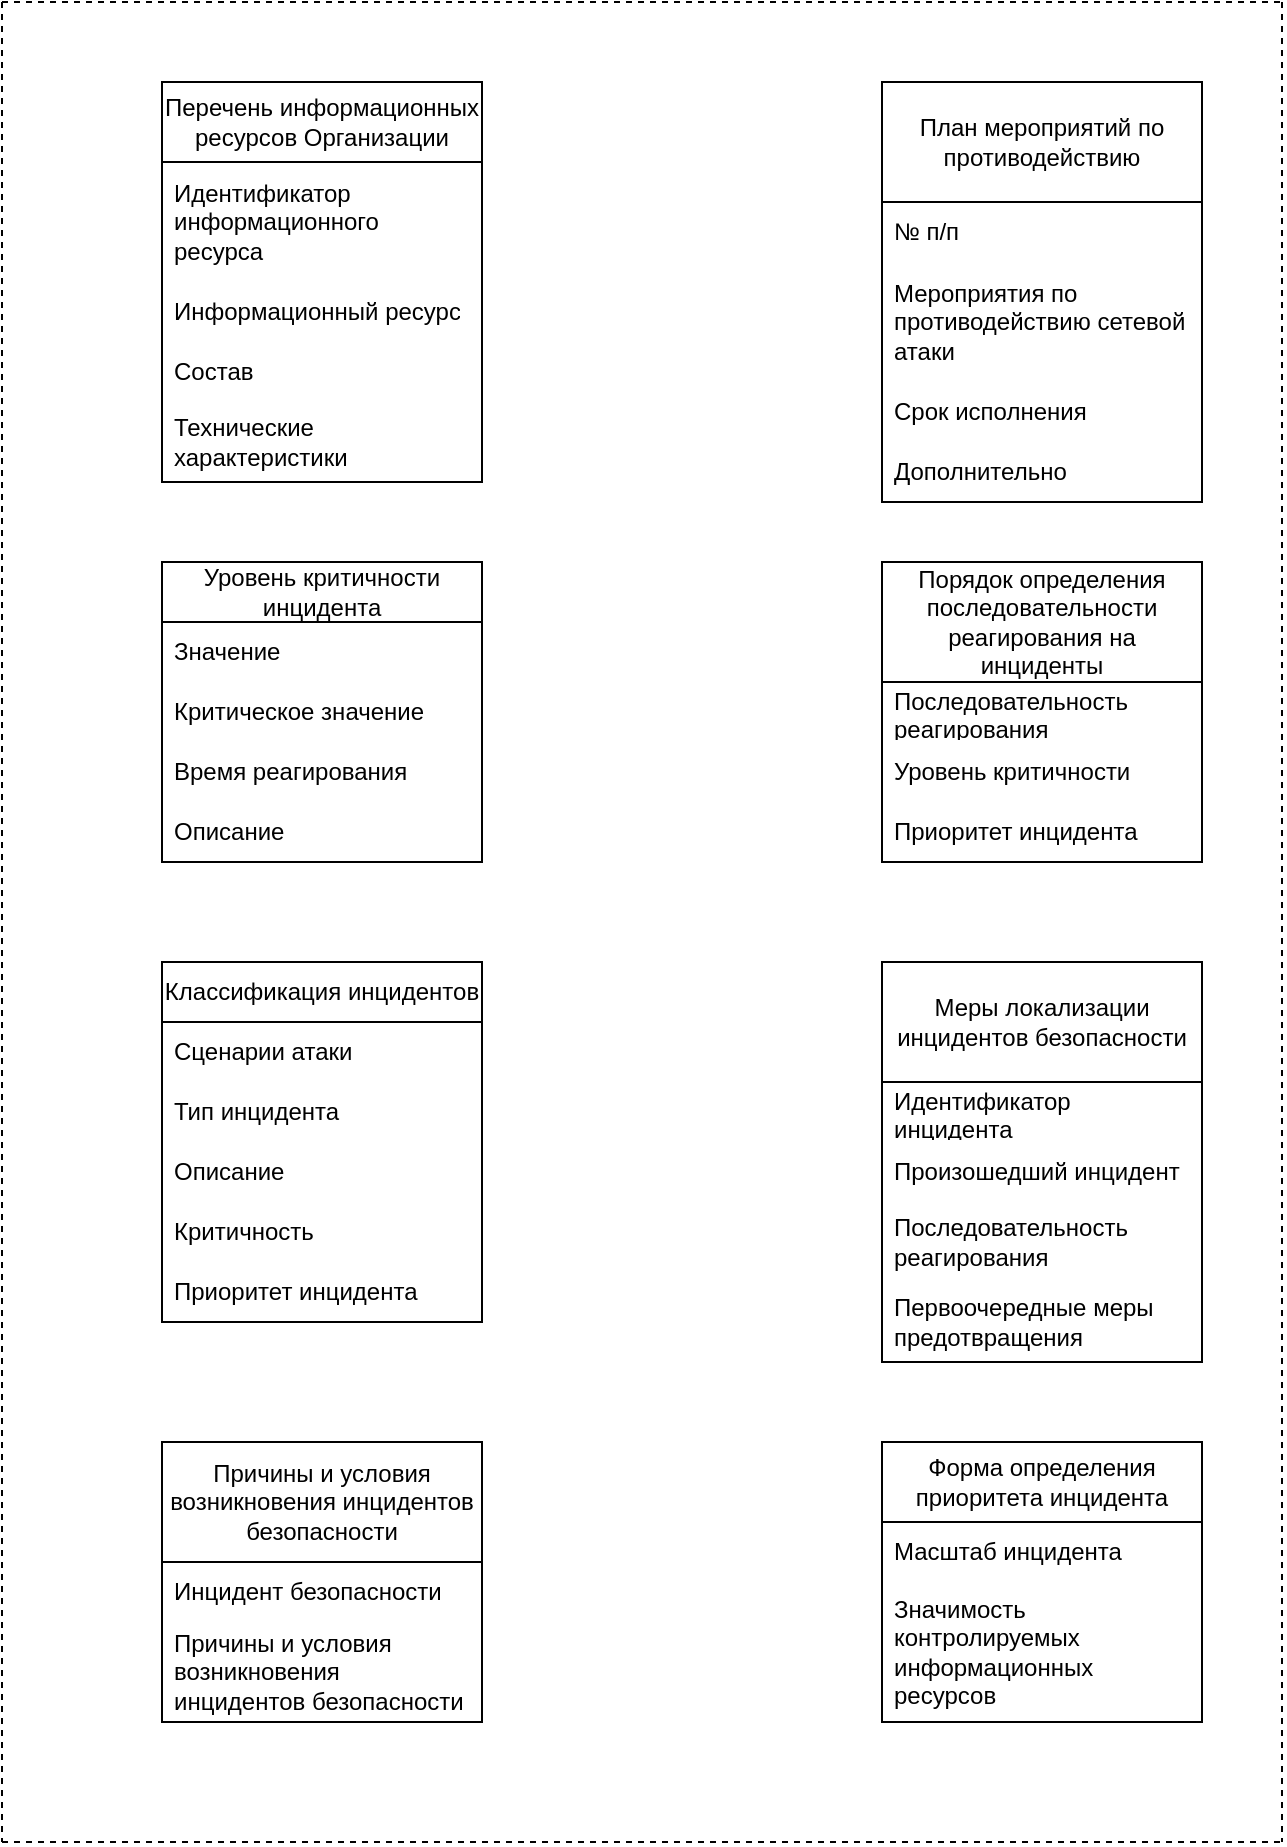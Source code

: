 <mxfile version="24.8.6">
  <diagram id="XmhMLrY5rcQZFRlhpqio" name="Страница — 1">
    <mxGraphModel dx="1290" dy="567" grid="1" gridSize="10" guides="1" tooltips="1" connect="1" arrows="1" fold="1" page="1" pageScale="1" pageWidth="827" pageHeight="1169" math="0" shadow="0">
      <root>
        <mxCell id="0" />
        <mxCell id="1" parent="0" />
        <mxCell id="afDjPK45F89lLLZITFo6-1" value="" style="endArrow=none;dashed=1;html=1;rounded=0;" parent="1" edge="1">
          <mxGeometry width="50" height="50" relative="1" as="geometry">
            <mxPoint x="80" y="80" as="sourcePoint" />
            <mxPoint x="720" y="80" as="targetPoint" />
          </mxGeometry>
        </mxCell>
        <mxCell id="afDjPK45F89lLLZITFo6-2" value="" style="endArrow=none;dashed=1;html=1;rounded=0;" parent="1" edge="1">
          <mxGeometry width="50" height="50" relative="1" as="geometry">
            <mxPoint x="80" y="1000" as="sourcePoint" />
            <mxPoint x="720" y="1000" as="targetPoint" />
          </mxGeometry>
        </mxCell>
        <mxCell id="afDjPK45F89lLLZITFo6-3" value="" style="endArrow=none;dashed=1;html=1;rounded=0;" parent="1" edge="1">
          <mxGeometry width="50" height="50" relative="1" as="geometry">
            <mxPoint x="80" y="80" as="sourcePoint" />
            <mxPoint x="80" y="1000" as="targetPoint" />
          </mxGeometry>
        </mxCell>
        <mxCell id="afDjPK45F89lLLZITFo6-4" value="" style="endArrow=none;dashed=1;html=1;rounded=0;" parent="1" edge="1">
          <mxGeometry width="50" height="50" relative="1" as="geometry">
            <mxPoint x="720" y="80" as="sourcePoint" />
            <mxPoint x="720" y="1000" as="targetPoint" />
          </mxGeometry>
        </mxCell>
        <mxCell id="afDjPK45F89lLLZITFo6-5" value="Меры локализации инцидентов безопасности" style="swimlane;fontStyle=0;childLayout=stackLayout;horizontal=1;startSize=60;horizontalStack=0;resizeParent=1;resizeParentMax=0;resizeLast=0;collapsible=1;marginBottom=0;whiteSpace=wrap;html=1;" parent="1" vertex="1">
          <mxGeometry x="520" y="560" width="160" height="200" as="geometry" />
        </mxCell>
        <mxCell id="afDjPK45F89lLLZITFo6-6" value="Идентификатор инцидента" style="text;strokeColor=none;fillColor=none;align=left;verticalAlign=middle;spacingLeft=4;spacingRight=4;overflow=hidden;points=[[0,0.5],[1,0.5]];portConstraint=eastwest;rotatable=0;whiteSpace=wrap;html=1;" parent="afDjPK45F89lLLZITFo6-5" vertex="1">
          <mxGeometry y="60" width="160" height="30" as="geometry" />
        </mxCell>
        <mxCell id="afDjPK45F89lLLZITFo6-7" value="Произошедший инцидент" style="text;strokeColor=none;fillColor=none;align=left;verticalAlign=middle;spacingLeft=4;spacingRight=4;overflow=hidden;points=[[0,0.5],[1,0.5]];portConstraint=eastwest;rotatable=0;whiteSpace=wrap;html=1;" parent="afDjPK45F89lLLZITFo6-5" vertex="1">
          <mxGeometry y="90" width="160" height="30" as="geometry" />
        </mxCell>
        <mxCell id="afDjPK45F89lLLZITFo6-50" value="Последовательность реагирования" style="text;strokeColor=none;fillColor=none;align=left;verticalAlign=middle;spacingLeft=4;spacingRight=4;overflow=hidden;points=[[0,0.5],[1,0.5]];portConstraint=eastwest;rotatable=0;whiteSpace=wrap;html=1;" parent="afDjPK45F89lLLZITFo6-5" vertex="1">
          <mxGeometry y="120" width="160" height="40" as="geometry" />
        </mxCell>
        <mxCell id="afDjPK45F89lLLZITFo6-8" value="Первоочередные меры предотвращения" style="text;strokeColor=none;fillColor=none;align=left;verticalAlign=middle;spacingLeft=4;spacingRight=4;overflow=hidden;points=[[0,0.5],[1,0.5]];portConstraint=eastwest;rotatable=0;whiteSpace=wrap;html=1;" parent="afDjPK45F89lLLZITFo6-5" vertex="1">
          <mxGeometry y="160" width="160" height="40" as="geometry" />
        </mxCell>
        <mxCell id="afDjPK45F89lLLZITFo6-9" value="Классификация инцидентов" style="swimlane;fontStyle=0;childLayout=stackLayout;horizontal=1;startSize=30;horizontalStack=0;resizeParent=1;resizeParentMax=0;resizeLast=0;collapsible=1;marginBottom=0;whiteSpace=wrap;html=1;" parent="1" vertex="1">
          <mxGeometry x="160" y="560" width="160" height="180" as="geometry">
            <mxRectangle x="290" y="200" width="140" height="30" as="alternateBounds" />
          </mxGeometry>
        </mxCell>
        <mxCell id="afDjPK45F89lLLZITFo6-10" value="Сценарии атаки" style="text;strokeColor=none;fillColor=none;align=left;verticalAlign=middle;spacingLeft=4;spacingRight=4;overflow=hidden;points=[[0,0.5],[1,0.5]];portConstraint=eastwest;rotatable=0;whiteSpace=wrap;html=1;" parent="afDjPK45F89lLLZITFo6-9" vertex="1">
          <mxGeometry y="30" width="160" height="30" as="geometry" />
        </mxCell>
        <mxCell id="afDjPK45F89lLLZITFo6-11" value="&lt;div&gt;Тип инцидента&lt;/div&gt;" style="text;strokeColor=none;fillColor=none;align=left;verticalAlign=middle;spacingLeft=4;spacingRight=4;overflow=hidden;points=[[0,0.5],[1,0.5]];portConstraint=eastwest;rotatable=0;whiteSpace=wrap;html=1;" parent="afDjPK45F89lLLZITFo6-9" vertex="1">
          <mxGeometry y="60" width="160" height="30" as="geometry" />
        </mxCell>
        <mxCell id="afDjPK45F89lLLZITFo6-12" value="Описание" style="text;strokeColor=none;fillColor=none;align=left;verticalAlign=middle;spacingLeft=4;spacingRight=4;overflow=hidden;points=[[0,0.5],[1,0.5]];portConstraint=eastwest;rotatable=0;whiteSpace=wrap;html=1;" parent="afDjPK45F89lLLZITFo6-9" vertex="1">
          <mxGeometry y="90" width="160" height="30" as="geometry" />
        </mxCell>
        <mxCell id="afDjPK45F89lLLZITFo6-13" value="Критичность" style="text;strokeColor=none;fillColor=none;align=left;verticalAlign=middle;spacingLeft=4;spacingRight=4;overflow=hidden;points=[[0,0.5],[1,0.5]];portConstraint=eastwest;rotatable=0;whiteSpace=wrap;html=1;" parent="afDjPK45F89lLLZITFo6-9" vertex="1">
          <mxGeometry y="120" width="160" height="30" as="geometry" />
        </mxCell>
        <mxCell id="afDjPK45F89lLLZITFo6-38" value="Приоритет инцидента" style="text;strokeColor=none;fillColor=none;align=left;verticalAlign=middle;spacingLeft=4;spacingRight=4;overflow=hidden;points=[[0,0.5],[1,0.5]];portConstraint=eastwest;rotatable=0;whiteSpace=wrap;html=1;" parent="afDjPK45F89lLLZITFo6-9" vertex="1">
          <mxGeometry y="150" width="160" height="30" as="geometry" />
        </mxCell>
        <mxCell id="afDjPK45F89lLLZITFo6-14" value="Порядок определения последовательности реагирования на инциденты" style="swimlane;fontStyle=0;childLayout=stackLayout;horizontal=1;startSize=60;horizontalStack=0;resizeParent=1;resizeParentMax=0;resizeLast=0;collapsible=1;marginBottom=0;whiteSpace=wrap;html=1;" parent="1" vertex="1">
          <mxGeometry x="520" y="360" width="160" height="150" as="geometry">
            <mxRectangle x="520" y="360" width="200" height="60" as="alternateBounds" />
          </mxGeometry>
        </mxCell>
        <mxCell id="afDjPK45F89lLLZITFo6-15" value="Последовательность реагирования" style="text;strokeColor=none;fillColor=none;align=left;verticalAlign=middle;spacingLeft=4;spacingRight=4;overflow=hidden;points=[[0,0.5],[1,0.5]];portConstraint=eastwest;rotatable=0;whiteSpace=wrap;html=1;" parent="afDjPK45F89lLLZITFo6-14" vertex="1">
          <mxGeometry y="60" width="160" height="30" as="geometry" />
        </mxCell>
        <mxCell id="afDjPK45F89lLLZITFo6-16" value="Уровень критичности" style="text;strokeColor=none;fillColor=none;align=left;verticalAlign=middle;spacingLeft=4;spacingRight=4;overflow=hidden;points=[[0,0.5],[1,0.5]];portConstraint=eastwest;rotatable=0;whiteSpace=wrap;html=1;" parent="afDjPK45F89lLLZITFo6-14" vertex="1">
          <mxGeometry y="90" width="160" height="30" as="geometry" />
        </mxCell>
        <mxCell id="afDjPK45F89lLLZITFo6-17" value="Приоритет инцидента" style="text;strokeColor=none;fillColor=none;align=left;verticalAlign=middle;spacingLeft=4;spacingRight=4;overflow=hidden;points=[[0,0.5],[1,0.5]];portConstraint=eastwest;rotatable=0;whiteSpace=wrap;html=1;" parent="afDjPK45F89lLLZITFo6-14" vertex="1">
          <mxGeometry y="120" width="160" height="30" as="geometry" />
        </mxCell>
        <mxCell id="afDjPK45F89lLLZITFo6-18" value="План мероприятий по противодействию" style="swimlane;fontStyle=0;childLayout=stackLayout;horizontal=1;startSize=60;horizontalStack=0;resizeParent=1;resizeParentMax=0;resizeLast=0;collapsible=1;marginBottom=0;whiteSpace=wrap;html=1;" parent="1" vertex="1">
          <mxGeometry x="520" y="120" width="160" height="210" as="geometry" />
        </mxCell>
        <mxCell id="afDjPK45F89lLLZITFo6-19" value="&lt;div&gt;№&amp;nbsp;&lt;span style=&quot;background-color: initial;&quot;&gt;п/п&lt;/span&gt;&lt;/div&gt;" style="text;strokeColor=none;fillColor=none;align=left;verticalAlign=middle;spacingLeft=4;spacingRight=4;overflow=hidden;points=[[0,0.5],[1,0.5]];portConstraint=eastwest;rotatable=0;whiteSpace=wrap;html=1;" parent="afDjPK45F89lLLZITFo6-18" vertex="1">
          <mxGeometry y="60" width="160" height="30" as="geometry" />
        </mxCell>
        <mxCell id="afDjPK45F89lLLZITFo6-20" value="Мероприятия по противодействию сетевой атаки" style="text;strokeColor=none;fillColor=none;align=left;verticalAlign=middle;spacingLeft=4;spacingRight=4;overflow=hidden;points=[[0,0.5],[1,0.5]];portConstraint=eastwest;rotatable=0;whiteSpace=wrap;html=1;" parent="afDjPK45F89lLLZITFo6-18" vertex="1">
          <mxGeometry y="90" width="160" height="60" as="geometry" />
        </mxCell>
        <mxCell id="afDjPK45F89lLLZITFo6-21" value="Срок исполнения" style="text;strokeColor=none;fillColor=none;align=left;verticalAlign=middle;spacingLeft=4;spacingRight=4;overflow=hidden;points=[[0,0.5],[1,0.5]];portConstraint=eastwest;rotatable=0;whiteSpace=wrap;html=1;" parent="afDjPK45F89lLLZITFo6-18" vertex="1">
          <mxGeometry y="150" width="160" height="30" as="geometry" />
        </mxCell>
        <mxCell id="afDjPK45F89lLLZITFo6-51" value="Дополнительно" style="text;strokeColor=none;fillColor=none;align=left;verticalAlign=middle;spacingLeft=4;spacingRight=4;overflow=hidden;points=[[0,0.5],[1,0.5]];portConstraint=eastwest;rotatable=0;whiteSpace=wrap;html=1;" parent="afDjPK45F89lLLZITFo6-18" vertex="1">
          <mxGeometry y="180" width="160" height="30" as="geometry" />
        </mxCell>
        <mxCell id="afDjPK45F89lLLZITFo6-33" value="Перечень информационных ресурсов Организации" style="swimlane;fontStyle=0;childLayout=stackLayout;horizontal=1;startSize=40;horizontalStack=0;resizeParent=1;resizeParentMax=0;resizeLast=0;collapsible=1;marginBottom=0;whiteSpace=wrap;html=1;" parent="1" vertex="1">
          <mxGeometry x="160" y="120" width="160" height="200" as="geometry" />
        </mxCell>
        <mxCell id="afDjPK45F89lLLZITFo6-34" value="Идентификатор информационного ресурса" style="text;strokeColor=none;fillColor=none;align=left;verticalAlign=middle;spacingLeft=4;spacingRight=4;overflow=hidden;points=[[0,0.5],[1,0.5]];portConstraint=eastwest;rotatable=0;whiteSpace=wrap;html=1;" parent="afDjPK45F89lLLZITFo6-33" vertex="1">
          <mxGeometry y="40" width="160" height="60" as="geometry" />
        </mxCell>
        <mxCell id="afDjPK45F89lLLZITFo6-35" value="Информационный ресурс" style="text;strokeColor=none;fillColor=none;align=left;verticalAlign=middle;spacingLeft=4;spacingRight=4;overflow=hidden;points=[[0,0.5],[1,0.5]];portConstraint=eastwest;rotatable=0;whiteSpace=wrap;html=1;" parent="afDjPK45F89lLLZITFo6-33" vertex="1">
          <mxGeometry y="100" width="160" height="30" as="geometry" />
        </mxCell>
        <mxCell id="afDjPK45F89lLLZITFo6-36" value="Состав" style="text;strokeColor=none;fillColor=none;align=left;verticalAlign=middle;spacingLeft=4;spacingRight=4;overflow=hidden;points=[[0,0.5],[1,0.5]];portConstraint=eastwest;rotatable=0;whiteSpace=wrap;html=1;" parent="afDjPK45F89lLLZITFo6-33" vertex="1">
          <mxGeometry y="130" width="160" height="30" as="geometry" />
        </mxCell>
        <mxCell id="afDjPK45F89lLLZITFo6-37" value="Технические характеристики" style="text;strokeColor=none;fillColor=none;align=left;verticalAlign=middle;spacingLeft=4;spacingRight=4;overflow=hidden;points=[[0,0.5],[1,0.5]];portConstraint=eastwest;rotatable=0;whiteSpace=wrap;html=1;" parent="afDjPK45F89lLLZITFo6-33" vertex="1">
          <mxGeometry y="160" width="160" height="40" as="geometry" />
        </mxCell>
        <mxCell id="afDjPK45F89lLLZITFo6-40" value="Уровень критичности инцидента" style="swimlane;fontStyle=0;childLayout=stackLayout;horizontal=1;startSize=30;horizontalStack=0;resizeParent=1;resizeParentMax=0;resizeLast=0;collapsible=1;marginBottom=0;whiteSpace=wrap;html=1;" parent="1" vertex="1">
          <mxGeometry x="160" y="360" width="160" height="150" as="geometry" />
        </mxCell>
        <mxCell id="afDjPK45F89lLLZITFo6-41" value="&lt;div&gt;Значение&lt;/div&gt;" style="text;strokeColor=none;fillColor=none;align=left;verticalAlign=middle;spacingLeft=4;spacingRight=4;overflow=hidden;points=[[0,0.5],[1,0.5]];portConstraint=eastwest;rotatable=0;whiteSpace=wrap;html=1;" parent="afDjPK45F89lLLZITFo6-40" vertex="1">
          <mxGeometry y="30" width="160" height="30" as="geometry" />
        </mxCell>
        <mxCell id="afDjPK45F89lLLZITFo6-42" value="Критическое значение" style="text;strokeColor=none;fillColor=none;align=left;verticalAlign=middle;spacingLeft=4;spacingRight=4;overflow=hidden;points=[[0,0.5],[1,0.5]];portConstraint=eastwest;rotatable=0;whiteSpace=wrap;html=1;" parent="afDjPK45F89lLLZITFo6-40" vertex="1">
          <mxGeometry y="60" width="160" height="30" as="geometry" />
        </mxCell>
        <mxCell id="afDjPK45F89lLLZITFo6-43" value="Время реагирования" style="text;strokeColor=none;fillColor=none;align=left;verticalAlign=middle;spacingLeft=4;spacingRight=4;overflow=hidden;points=[[0,0.5],[1,0.5]];portConstraint=eastwest;rotatable=0;whiteSpace=wrap;html=1;" parent="afDjPK45F89lLLZITFo6-40" vertex="1">
          <mxGeometry y="90" width="160" height="30" as="geometry" />
        </mxCell>
        <mxCell id="afDjPK45F89lLLZITFo6-44" value="Описание" style="text;strokeColor=none;fillColor=none;align=left;verticalAlign=middle;spacingLeft=4;spacingRight=4;overflow=hidden;points=[[0,0.5],[1,0.5]];portConstraint=eastwest;rotatable=0;whiteSpace=wrap;html=1;" parent="afDjPK45F89lLLZITFo6-40" vertex="1">
          <mxGeometry y="120" width="160" height="30" as="geometry" />
        </mxCell>
        <mxCell id="afDjPK45F89lLLZITFo6-45" value="Форма определения приоритета инцидента" style="swimlane;fontStyle=0;childLayout=stackLayout;horizontal=1;startSize=40;horizontalStack=0;resizeParent=1;resizeParentMax=0;resizeLast=0;collapsible=1;marginBottom=0;whiteSpace=wrap;html=1;" parent="1" vertex="1">
          <mxGeometry x="520" y="800" width="160" height="140" as="geometry" />
        </mxCell>
        <mxCell id="afDjPK45F89lLLZITFo6-46" value="&lt;div&gt;Масштаб инцидента&lt;/div&gt;" style="text;strokeColor=none;fillColor=none;align=left;verticalAlign=middle;spacingLeft=4;spacingRight=4;overflow=hidden;points=[[0,0.5],[1,0.5]];portConstraint=eastwest;rotatable=0;whiteSpace=wrap;html=1;" parent="afDjPK45F89lLLZITFo6-45" vertex="1">
          <mxGeometry y="40" width="160" height="30" as="geometry" />
        </mxCell>
        <mxCell id="afDjPK45F89lLLZITFo6-47" value="Значимость контролируемых информационных ресурсов" style="text;strokeColor=none;fillColor=none;align=left;verticalAlign=middle;spacingLeft=4;spacingRight=4;overflow=hidden;points=[[0,0.5],[1,0.5]];portConstraint=eastwest;rotatable=0;whiteSpace=wrap;html=1;" parent="afDjPK45F89lLLZITFo6-45" vertex="1">
          <mxGeometry y="70" width="160" height="70" as="geometry" />
        </mxCell>
        <mxCell id="afDjPK45F89lLLZITFo6-52" value="Причины и условия возникновения инцидентов безопасности" style="swimlane;fontStyle=0;childLayout=stackLayout;horizontal=1;startSize=60;horizontalStack=0;resizeParent=1;resizeParentMax=0;resizeLast=0;collapsible=1;marginBottom=0;whiteSpace=wrap;html=1;" parent="1" vertex="1">
          <mxGeometry x="160" y="800" width="160" height="140" as="geometry" />
        </mxCell>
        <mxCell id="afDjPK45F89lLLZITFo6-53" value="Инцидент безопасности" style="text;strokeColor=none;fillColor=none;align=left;verticalAlign=middle;spacingLeft=4;spacingRight=4;overflow=hidden;points=[[0,0.5],[1,0.5]];portConstraint=eastwest;rotatable=0;whiteSpace=wrap;html=1;" parent="afDjPK45F89lLLZITFo6-52" vertex="1">
          <mxGeometry y="60" width="160" height="30" as="geometry" />
        </mxCell>
        <mxCell id="afDjPK45F89lLLZITFo6-54" value="Причины и условия возникновения инцидентов безопасности" style="text;strokeColor=none;fillColor=none;align=left;verticalAlign=middle;spacingLeft=4;spacingRight=4;overflow=hidden;points=[[0,0.5],[1,0.5]];portConstraint=eastwest;rotatable=0;whiteSpace=wrap;html=1;" parent="afDjPK45F89lLLZITFo6-52" vertex="1">
          <mxGeometry y="90" width="160" height="50" as="geometry" />
        </mxCell>
      </root>
    </mxGraphModel>
  </diagram>
</mxfile>

